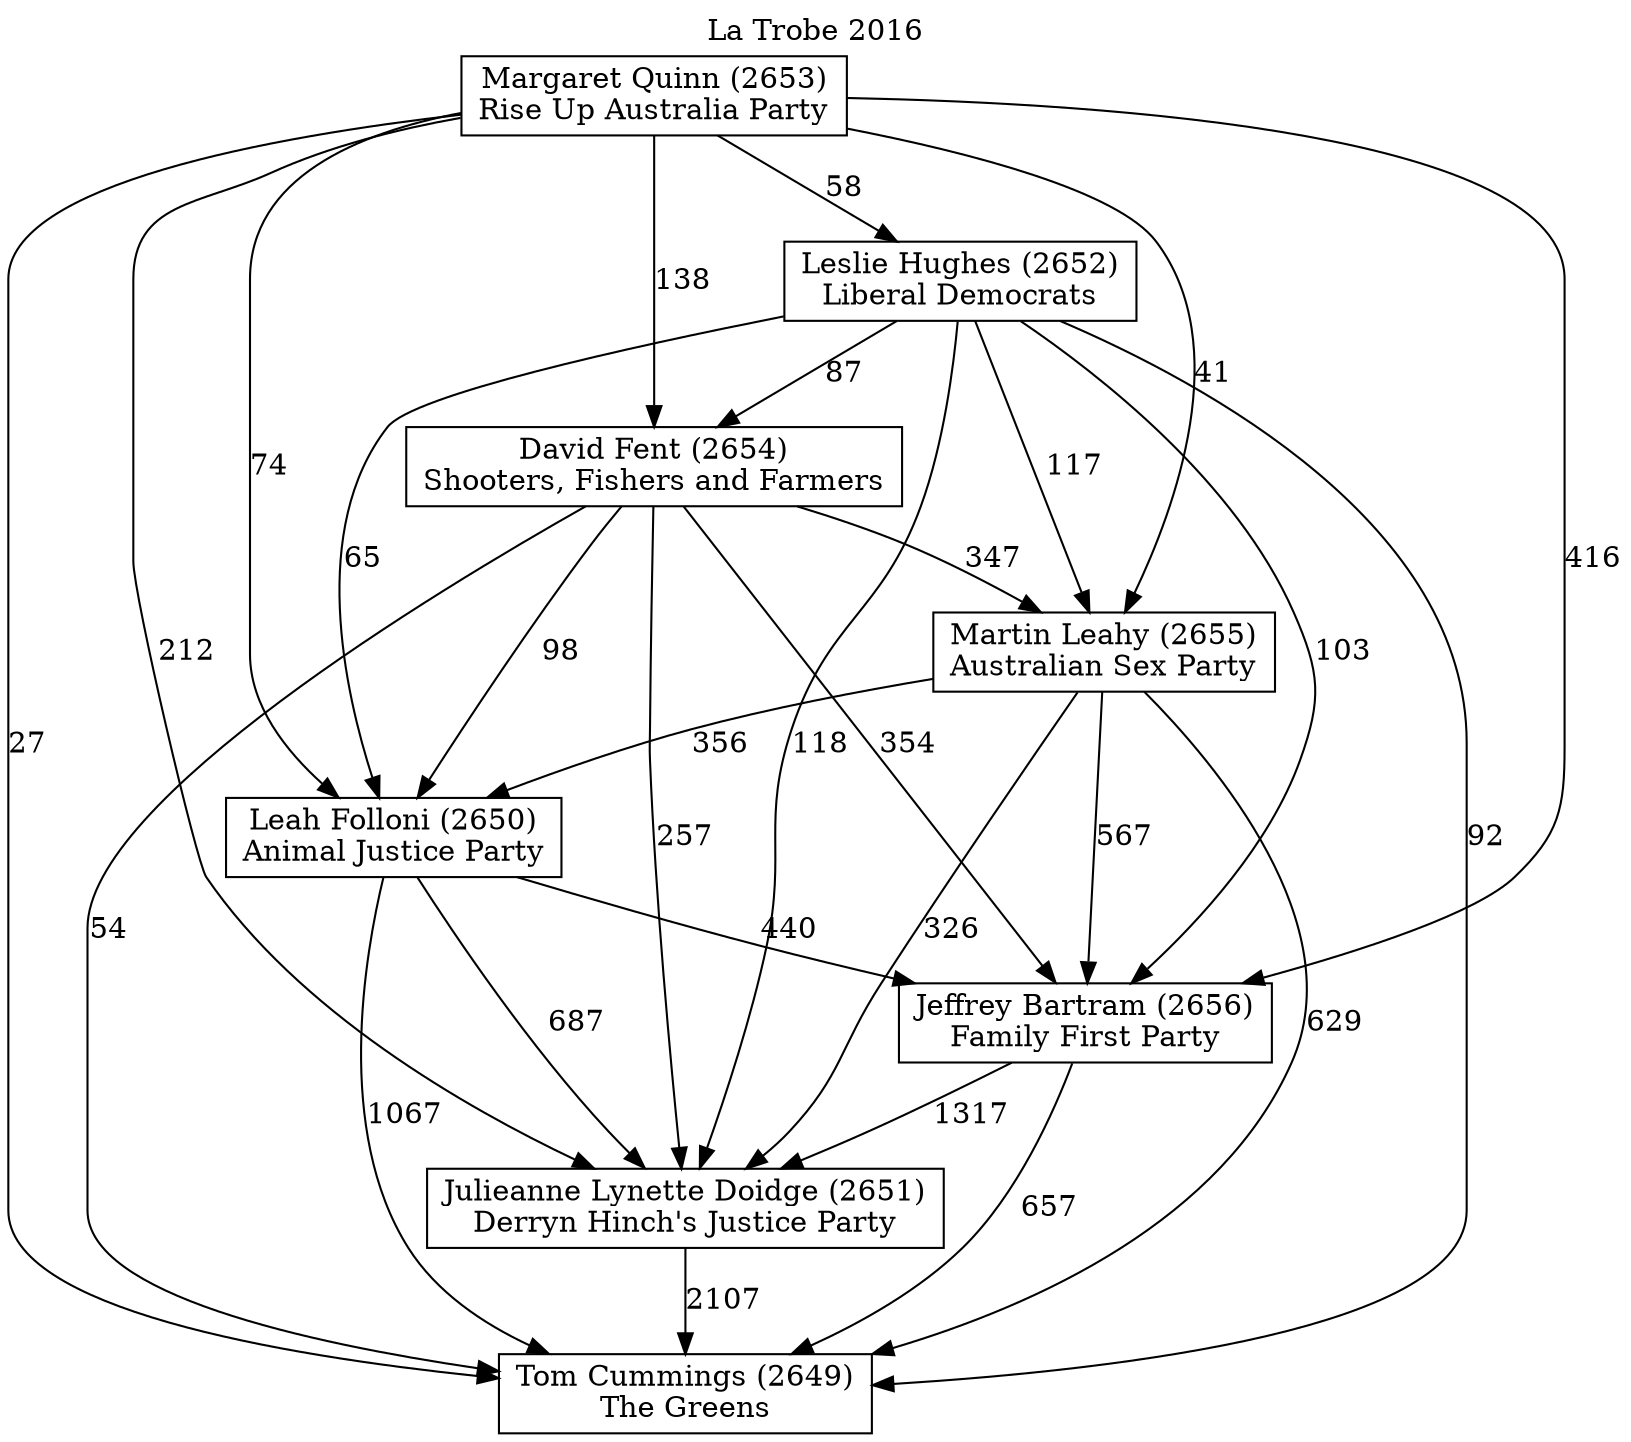 // House preference flow
digraph "Tom Cummings (2649)_La Trobe_2016" {
	graph [label="La Trobe 2016" labelloc=t mclimit=10]
	node [shape=box]
	"Jeffrey Bartram (2656)" [label="Jeffrey Bartram (2656)
Family First Party"]
	"Tom Cummings (2649)" [label="Tom Cummings (2649)
The Greens"]
	"Margaret Quinn (2653)" [label="Margaret Quinn (2653)
Rise Up Australia Party"]
	"Leslie Hughes (2652)" [label="Leslie Hughes (2652)
Liberal Democrats"]
	"David Fent (2654)" [label="David Fent (2654)
Shooters, Fishers and Farmers"]
	"Leah Folloni (2650)" [label="Leah Folloni (2650)
Animal Justice Party"]
	"Julieanne Lynette Doidge (2651)" [label="Julieanne Lynette Doidge (2651)
Derryn Hinch's Justice Party"]
	"Martin Leahy (2655)" [label="Martin Leahy (2655)
Australian Sex Party"]
	"David Fent (2654)" -> "Martin Leahy (2655)" [label=347]
	"Leslie Hughes (2652)" -> "Martin Leahy (2655)" [label=117]
	"Leah Folloni (2650)" -> "Jeffrey Bartram (2656)" [label=440]
	"Margaret Quinn (2653)" -> "Julieanne Lynette Doidge (2651)" [label=212]
	"Leslie Hughes (2652)" -> "David Fent (2654)" [label=87]
	"Margaret Quinn (2653)" -> "Leslie Hughes (2652)" [label=58]
	"Margaret Quinn (2653)" -> "Tom Cummings (2649)" [label=27]
	"Jeffrey Bartram (2656)" -> "Tom Cummings (2649)" [label=657]
	"Margaret Quinn (2653)" -> "David Fent (2654)" [label=138]
	"David Fent (2654)" -> "Jeffrey Bartram (2656)" [label=354]
	"David Fent (2654)" -> "Julieanne Lynette Doidge (2651)" [label=257]
	"Martin Leahy (2655)" -> "Jeffrey Bartram (2656)" [label=567]
	"Leslie Hughes (2652)" -> "Tom Cummings (2649)" [label=92]
	"Martin Leahy (2655)" -> "Julieanne Lynette Doidge (2651)" [label=326]
	"Leah Folloni (2650)" -> "Julieanne Lynette Doidge (2651)" [label=687]
	"Margaret Quinn (2653)" -> "Martin Leahy (2655)" [label=41]
	"Margaret Quinn (2653)" -> "Jeffrey Bartram (2656)" [label=416]
	"Julieanne Lynette Doidge (2651)" -> "Tom Cummings (2649)" [label=2107]
	"Martin Leahy (2655)" -> "Leah Folloni (2650)" [label=356]
	"David Fent (2654)" -> "Tom Cummings (2649)" [label=54]
	"Leslie Hughes (2652)" -> "Jeffrey Bartram (2656)" [label=103]
	"David Fent (2654)" -> "Leah Folloni (2650)" [label=98]
	"Jeffrey Bartram (2656)" -> "Julieanne Lynette Doidge (2651)" [label=1317]
	"Martin Leahy (2655)" -> "Tom Cummings (2649)" [label=629]
	"Leslie Hughes (2652)" -> "Julieanne Lynette Doidge (2651)" [label=118]
	"Leslie Hughes (2652)" -> "Leah Folloni (2650)" [label=65]
	"Leah Folloni (2650)" -> "Tom Cummings (2649)" [label=1067]
	"Margaret Quinn (2653)" -> "Leah Folloni (2650)" [label=74]
}
